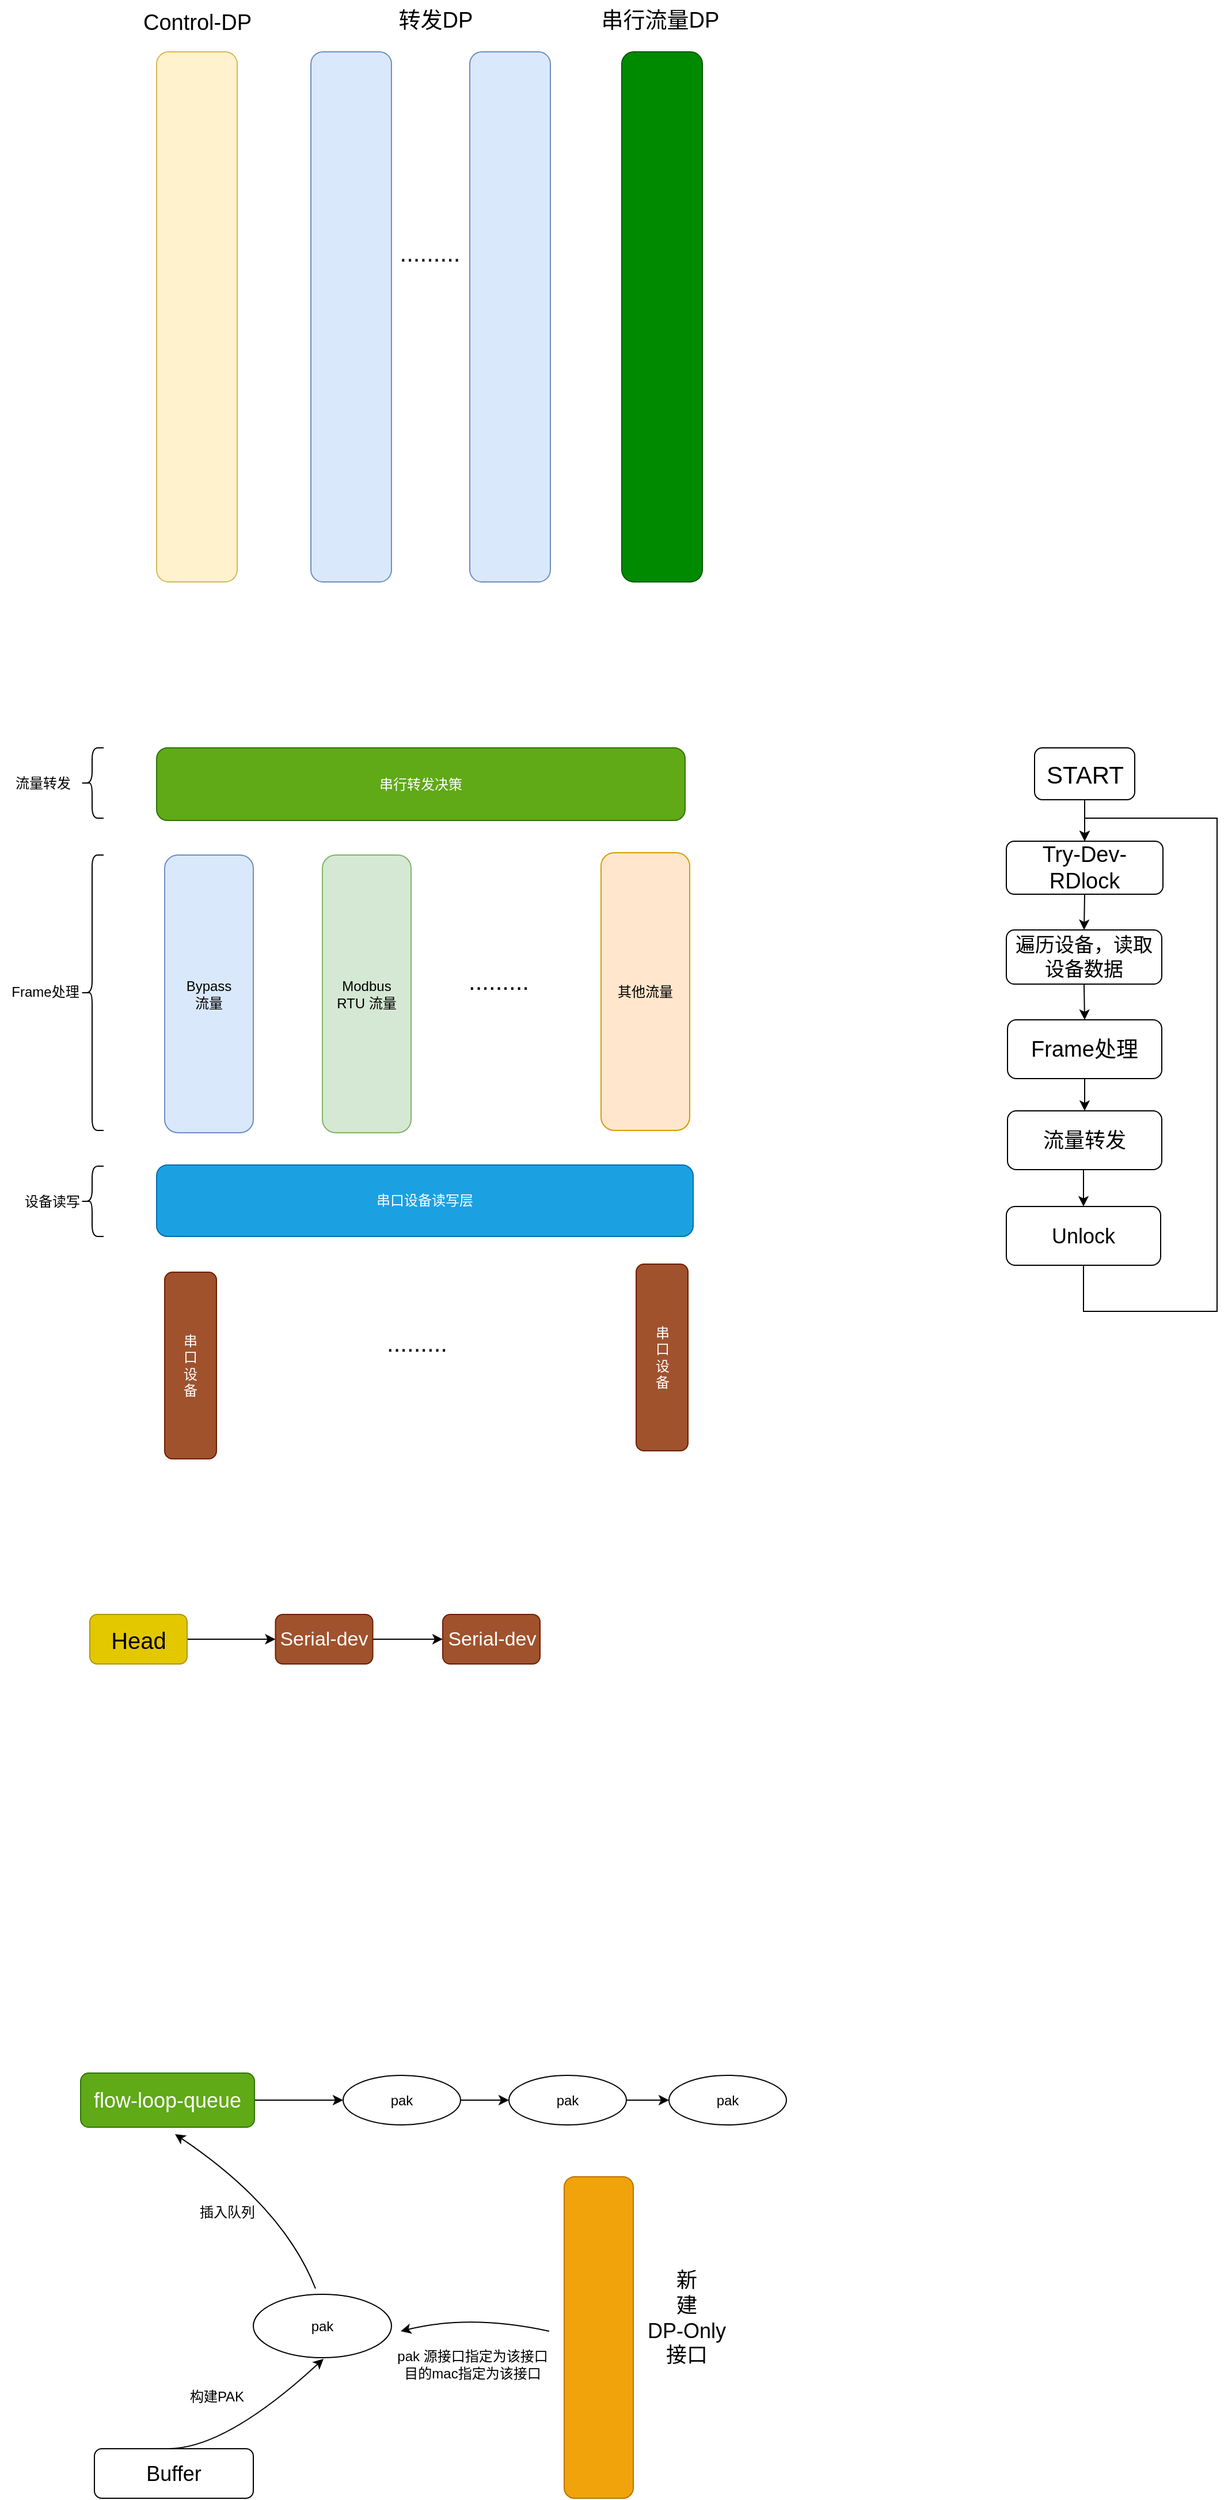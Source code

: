 <mxfile version="22.1.16" type="github">
  <diagram name="Page-1" id="0eKIxrGQDef5rG3l8_Fm">
    <mxGraphModel dx="1198" dy="1105" grid="0" gridSize="10" guides="1" tooltips="1" connect="1" arrows="1" fold="1" page="0" pageScale="1" pageWidth="850" pageHeight="1100" math="0" shadow="0">
      <root>
        <mxCell id="0" />
        <mxCell id="1" parent="0" />
        <mxCell id="qBKd2bx_ocGhRHYz0LK9-1" value="" style="rounded=1;whiteSpace=wrap;html=1;fillColor=#fff2cc;strokeColor=#d6b656;" vertex="1" parent="1">
          <mxGeometry x="120" y="292" width="70" height="460" as="geometry" />
        </mxCell>
        <mxCell id="qBKd2bx_ocGhRHYz0LK9-2" value="Control-DP" style="text;html=1;align=center;verticalAlign=middle;resizable=0;points=[];autosize=1;strokeColor=none;fillColor=none;fontSize=19;" vertex="1" parent="1">
          <mxGeometry x="99" y="249" width="112" height="35" as="geometry" />
        </mxCell>
        <mxCell id="qBKd2bx_ocGhRHYz0LK9-3" value="" style="rounded=1;whiteSpace=wrap;html=1;fillColor=#dae8fc;strokeColor=#6c8ebf;" vertex="1" parent="1">
          <mxGeometry x="254" y="292" width="70" height="460" as="geometry" />
        </mxCell>
        <mxCell id="qBKd2bx_ocGhRHYz0LK9-5" value="" style="rounded=1;whiteSpace=wrap;html=1;fillColor=#dae8fc;strokeColor=#6c8ebf;" vertex="1" parent="1">
          <mxGeometry x="392" y="292" width="70" height="460" as="geometry" />
        </mxCell>
        <mxCell id="qBKd2bx_ocGhRHYz0LK9-6" value="&lt;font style=&quot;font-size: 21px;&quot;&gt;.........&lt;/font&gt;" style="text;html=1;align=center;verticalAlign=middle;resizable=0;points=[];autosize=1;strokeColor=none;fillColor=none;" vertex="1" parent="1">
          <mxGeometry x="321" y="447" width="71" height="37" as="geometry" />
        </mxCell>
        <mxCell id="qBKd2bx_ocGhRHYz0LK9-8" value="转发DP" style="text;html=1;align=center;verticalAlign=middle;resizable=0;points=[];autosize=1;strokeColor=none;fillColor=none;fontSize=19;" vertex="1" parent="1">
          <mxGeometry x="321" y="247" width="82" height="35" as="geometry" />
        </mxCell>
        <mxCell id="qBKd2bx_ocGhRHYz0LK9-10" value="" style="rounded=1;whiteSpace=wrap;html=1;fillColor=#008a00;strokeColor=#005700;fontColor=#ffffff;" vertex="1" parent="1">
          <mxGeometry x="524" y="292" width="70" height="460" as="geometry" />
        </mxCell>
        <mxCell id="qBKd2bx_ocGhRHYz0LK9-11" value="串行流量DP" style="text;html=1;align=center;verticalAlign=middle;resizable=0;points=[];autosize=1;strokeColor=none;fillColor=none;fontSize=19;" vertex="1" parent="1">
          <mxGeometry x="497" y="247" width="120" height="35" as="geometry" />
        </mxCell>
        <mxCell id="qBKd2bx_ocGhRHYz0LK9-12" value="串行转发决策" style="rounded=1;whiteSpace=wrap;html=1;fillColor=#60a917;fontColor=#ffffff;strokeColor=#2D7600;" vertex="1" parent="1">
          <mxGeometry x="120" y="896" width="459" height="63" as="geometry" />
        </mxCell>
        <mxCell id="qBKd2bx_ocGhRHYz0LK9-14" value="&lt;div&gt;Bypass&lt;/div&gt;&lt;div&gt;流量&lt;br&gt;&lt;/div&gt;" style="rounded=1;whiteSpace=wrap;html=1;fillColor=#dae8fc;strokeColor=#6c8ebf;" vertex="1" parent="1">
          <mxGeometry x="127" y="989" width="77" height="241" as="geometry" />
        </mxCell>
        <mxCell id="qBKd2bx_ocGhRHYz0LK9-15" value="&lt;div&gt;Modbus&lt;/div&gt;&lt;div&gt;RTU 流量&lt;br&gt;&lt;/div&gt;" style="rounded=1;whiteSpace=wrap;html=1;fillColor=#d5e8d4;strokeColor=#82b366;" vertex="1" parent="1">
          <mxGeometry x="264" y="989" width="77" height="241" as="geometry" />
        </mxCell>
        <mxCell id="qBKd2bx_ocGhRHYz0LK9-16" value="其他流量" style="rounded=1;whiteSpace=wrap;html=1;fillColor=#ffe6cc;strokeColor=#d79b00;" vertex="1" parent="1">
          <mxGeometry x="506" y="987" width="77" height="241" as="geometry" />
        </mxCell>
        <mxCell id="qBKd2bx_ocGhRHYz0LK9-17" value="&lt;font style=&quot;font-size: 21px;&quot;&gt;.........&lt;/font&gt;" style="text;whiteSpace=wrap;html=1;" vertex="1" parent="1">
          <mxGeometry x="389" y="1079" width="105" height="58" as="geometry" />
        </mxCell>
        <mxCell id="qBKd2bx_ocGhRHYz0LK9-18" value="串口设备读写层" style="rounded=1;whiteSpace=wrap;html=1;fillColor=#1ba1e2;fontColor=#ffffff;strokeColor=#006EAF;" vertex="1" parent="1">
          <mxGeometry x="120" y="1258" width="466" height="62" as="geometry" />
        </mxCell>
        <mxCell id="qBKd2bx_ocGhRHYz0LK9-19" value="&lt;div&gt;串&lt;/div&gt;&lt;div&gt;口&lt;/div&gt;&lt;div&gt;设&lt;/div&gt;&lt;div&gt;备&lt;/div&gt;" style="rounded=1;whiteSpace=wrap;html=1;fillColor=#a0522d;fontColor=#ffffff;strokeColor=#6D1F00;" vertex="1" parent="1">
          <mxGeometry x="127" y="1351" width="45" height="162" as="geometry" />
        </mxCell>
        <mxCell id="qBKd2bx_ocGhRHYz0LK9-20" value="&lt;div&gt;串&lt;/div&gt;&lt;div&gt;口&lt;/div&gt;&lt;div&gt;设&lt;/div&gt;&lt;div&gt;备&lt;/div&gt;" style="rounded=1;whiteSpace=wrap;html=1;fillColor=#a0522d;fontColor=#ffffff;strokeColor=#6D1F00;" vertex="1" parent="1">
          <mxGeometry x="536.5" y="1344" width="45" height="162" as="geometry" />
        </mxCell>
        <mxCell id="qBKd2bx_ocGhRHYz0LK9-21" value="&lt;font style=&quot;font-size: 21px;&quot;&gt;.........&lt;/font&gt;" style="text;whiteSpace=wrap;html=1;" vertex="1" parent="1">
          <mxGeometry x="318" y="1393" width="105" height="58" as="geometry" />
        </mxCell>
        <mxCell id="qBKd2bx_ocGhRHYz0LK9-22" value="" style="shape=curlyBracket;whiteSpace=wrap;html=1;rounded=1;labelPosition=left;verticalLabelPosition=middle;align=right;verticalAlign=middle;" vertex="1" parent="1">
          <mxGeometry x="54" y="896" width="20" height="61" as="geometry" />
        </mxCell>
        <mxCell id="qBKd2bx_ocGhRHYz0LK9-24" value="流量转发" style="text;html=1;align=center;verticalAlign=middle;resizable=0;points=[];autosize=1;strokeColor=none;fillColor=none;" vertex="1" parent="1">
          <mxGeometry x="-12" y="914" width="66" height="26" as="geometry" />
        </mxCell>
        <mxCell id="qBKd2bx_ocGhRHYz0LK9-25" value="" style="shape=curlyBracket;whiteSpace=wrap;html=1;rounded=1;labelPosition=left;verticalLabelPosition=middle;align=right;verticalAlign=middle;" vertex="1" parent="1">
          <mxGeometry x="54" y="989" width="20" height="239" as="geometry" />
        </mxCell>
        <mxCell id="qBKd2bx_ocGhRHYz0LK9-26" value="Frame处理" style="text;html=1;align=center;verticalAlign=middle;resizable=0;points=[];autosize=1;strokeColor=none;fillColor=none;" vertex="1" parent="1">
          <mxGeometry x="-16" y="1094.5" width="78" height="26" as="geometry" />
        </mxCell>
        <mxCell id="qBKd2bx_ocGhRHYz0LK9-27" value="设备读写" style="text;html=1;align=center;verticalAlign=middle;resizable=0;points=[];autosize=1;strokeColor=none;fillColor=none;" vertex="1" parent="1">
          <mxGeometry x="-4" y="1276.5" width="66" height="26" as="geometry" />
        </mxCell>
        <mxCell id="qBKd2bx_ocGhRHYz0LK9-29" value="" style="shape=curlyBracket;whiteSpace=wrap;html=1;rounded=1;labelPosition=left;verticalLabelPosition=middle;align=right;verticalAlign=middle;" vertex="1" parent="1">
          <mxGeometry x="54" y="1259" width="20" height="61" as="geometry" />
        </mxCell>
        <mxCell id="qBKd2bx_ocGhRHYz0LK9-46" style="edgeStyle=orthogonalEdgeStyle;rounded=0;orthogonalLoop=1;jettySize=auto;html=1;exitX=0.5;exitY=1;exitDx=0;exitDy=0;entryX=0.5;entryY=0;entryDx=0;entryDy=0;" edge="1" parent="1" source="qBKd2bx_ocGhRHYz0LK9-30" target="qBKd2bx_ocGhRHYz0LK9-36">
          <mxGeometry relative="1" as="geometry" />
        </mxCell>
        <mxCell id="qBKd2bx_ocGhRHYz0LK9-30" value="&lt;font style=&quot;font-size: 21px;&quot;&gt;START&lt;/font&gt;" style="rounded=1;whiteSpace=wrap;html=1;" vertex="1" parent="1">
          <mxGeometry x="882.5" y="896" width="87" height="45" as="geometry" />
        </mxCell>
        <mxCell id="qBKd2bx_ocGhRHYz0LK9-34" style="edgeStyle=orthogonalEdgeStyle;rounded=0;orthogonalLoop=1;jettySize=auto;html=1;exitX=1;exitY=0.5;exitDx=0;exitDy=0;" edge="1" parent="1" source="qBKd2bx_ocGhRHYz0LK9-31" target="qBKd2bx_ocGhRHYz0LK9-32">
          <mxGeometry relative="1" as="geometry" />
        </mxCell>
        <mxCell id="qBKd2bx_ocGhRHYz0LK9-31" value="&lt;font style=&quot;font-size: 20px;&quot;&gt;Head&lt;/font&gt;" style="rounded=1;whiteSpace=wrap;html=1;fillColor=#e3c800;fontColor=#000000;strokeColor=#B09500;" vertex="1" parent="1">
          <mxGeometry x="62" y="1648" width="84.5" height="43" as="geometry" />
        </mxCell>
        <mxCell id="qBKd2bx_ocGhRHYz0LK9-35" style="edgeStyle=orthogonalEdgeStyle;rounded=0;orthogonalLoop=1;jettySize=auto;html=1;exitX=1;exitY=0.5;exitDx=0;exitDy=0;entryX=0;entryY=0.5;entryDx=0;entryDy=0;" edge="1" parent="1" source="qBKd2bx_ocGhRHYz0LK9-32" target="qBKd2bx_ocGhRHYz0LK9-33">
          <mxGeometry relative="1" as="geometry" />
        </mxCell>
        <mxCell id="qBKd2bx_ocGhRHYz0LK9-32" value="&lt;font style=&quot;font-size: 17px;&quot;&gt;Serial-dev&lt;/font&gt;" style="rounded=1;whiteSpace=wrap;html=1;fillColor=#a0522d;fontColor=#ffffff;strokeColor=#6D1F00;" vertex="1" parent="1">
          <mxGeometry x="223.25" y="1648" width="84.5" height="43" as="geometry" />
        </mxCell>
        <mxCell id="qBKd2bx_ocGhRHYz0LK9-33" value="&lt;font style=&quot;font-size: 17px;&quot;&gt;Serial-dev&lt;/font&gt;" style="rounded=1;whiteSpace=wrap;html=1;fillColor=#a0522d;fontColor=#ffffff;strokeColor=#6D1F00;" vertex="1" parent="1">
          <mxGeometry x="368.5" y="1648" width="84.5" height="43" as="geometry" />
        </mxCell>
        <mxCell id="qBKd2bx_ocGhRHYz0LK9-47" style="edgeStyle=orthogonalEdgeStyle;rounded=0;orthogonalLoop=1;jettySize=auto;html=1;exitX=0.5;exitY=1;exitDx=0;exitDy=0;entryX=0.5;entryY=0;entryDx=0;entryDy=0;" edge="1" parent="1" source="qBKd2bx_ocGhRHYz0LK9-36" target="qBKd2bx_ocGhRHYz0LK9-38">
          <mxGeometry relative="1" as="geometry" />
        </mxCell>
        <mxCell id="qBKd2bx_ocGhRHYz0LK9-36" value="&lt;font style=&quot;font-size: 19px;&quot;&gt;Try-Dev-RDlock&lt;/font&gt;" style="rounded=1;whiteSpace=wrap;html=1;" vertex="1" parent="1">
          <mxGeometry x="858" y="977" width="136" height="46" as="geometry" />
        </mxCell>
        <mxCell id="qBKd2bx_ocGhRHYz0LK9-48" style="edgeStyle=orthogonalEdgeStyle;rounded=0;orthogonalLoop=1;jettySize=auto;html=1;exitX=0.5;exitY=1;exitDx=0;exitDy=0;entryX=0.5;entryY=0;entryDx=0;entryDy=0;" edge="1" parent="1" source="qBKd2bx_ocGhRHYz0LK9-38" target="qBKd2bx_ocGhRHYz0LK9-40">
          <mxGeometry relative="1" as="geometry" />
        </mxCell>
        <mxCell id="qBKd2bx_ocGhRHYz0LK9-38" value="&lt;font style=&quot;font-size: 17px;&quot;&gt;遍历设备，读取设备数据&lt;/font&gt;" style="rounded=1;whiteSpace=wrap;html=1;" vertex="1" parent="1">
          <mxGeometry x="858" y="1054" width="135" height="47" as="geometry" />
        </mxCell>
        <mxCell id="qBKd2bx_ocGhRHYz0LK9-49" style="edgeStyle=orthogonalEdgeStyle;rounded=0;orthogonalLoop=1;jettySize=auto;html=1;exitX=0.5;exitY=1;exitDx=0;exitDy=0;entryX=0.5;entryY=0;entryDx=0;entryDy=0;" edge="1" parent="1" source="qBKd2bx_ocGhRHYz0LK9-40" target="qBKd2bx_ocGhRHYz0LK9-45">
          <mxGeometry relative="1" as="geometry" />
        </mxCell>
        <mxCell id="qBKd2bx_ocGhRHYz0LK9-40" value="&lt;font style=&quot;font-size: 19px;&quot;&gt;Frame处理&lt;/font&gt;" style="rounded=1;whiteSpace=wrap;html=1;" vertex="1" parent="1">
          <mxGeometry x="859" y="1132" width="134" height="51" as="geometry" />
        </mxCell>
        <mxCell id="qBKd2bx_ocGhRHYz0LK9-52" style="edgeStyle=orthogonalEdgeStyle;rounded=0;orthogonalLoop=1;jettySize=auto;html=1;exitX=0.5;exitY=1;exitDx=0;exitDy=0;entryX=0.5;entryY=0;entryDx=0;entryDy=0;" edge="1" parent="1" source="qBKd2bx_ocGhRHYz0LK9-45" target="qBKd2bx_ocGhRHYz0LK9-51">
          <mxGeometry relative="1" as="geometry" />
        </mxCell>
        <mxCell id="qBKd2bx_ocGhRHYz0LK9-45" value="&lt;font style=&quot;font-size: 18px;&quot;&gt;流量转发&lt;/font&gt;" style="rounded=1;whiteSpace=wrap;html=1;" vertex="1" parent="1">
          <mxGeometry x="859" y="1211" width="134" height="51" as="geometry" />
        </mxCell>
        <mxCell id="qBKd2bx_ocGhRHYz0LK9-53" style="edgeStyle=orthogonalEdgeStyle;rounded=0;orthogonalLoop=1;jettySize=auto;html=1;exitX=0.5;exitY=1;exitDx=0;exitDy=0;entryX=0.5;entryY=0;entryDx=0;entryDy=0;" edge="1" parent="1" source="qBKd2bx_ocGhRHYz0LK9-51" target="qBKd2bx_ocGhRHYz0LK9-36">
          <mxGeometry relative="1" as="geometry">
            <Array as="points">
              <mxPoint x="925" y="1385" />
              <mxPoint x="1041" y="1385" />
              <mxPoint x="1041" y="957" />
              <mxPoint x="926" y="957" />
            </Array>
          </mxGeometry>
        </mxCell>
        <mxCell id="qBKd2bx_ocGhRHYz0LK9-51" value="&lt;font style=&quot;font-size: 18px;&quot;&gt;Unlock&lt;/font&gt;" style="rounded=1;whiteSpace=wrap;html=1;" vertex="1" parent="1">
          <mxGeometry x="858" y="1294" width="134" height="51" as="geometry" />
        </mxCell>
        <mxCell id="qBKd2bx_ocGhRHYz0LK9-56" value="&lt;font style=&quot;font-size: 18px;&quot;&gt;Buffer&lt;/font&gt;" style="rounded=1;whiteSpace=wrap;html=1;" vertex="1" parent="1">
          <mxGeometry x="66" y="2372" width="138" height="43" as="geometry" />
        </mxCell>
        <mxCell id="qBKd2bx_ocGhRHYz0LK9-59" value="pak" style="ellipse;whiteSpace=wrap;html=1;" vertex="1" parent="1">
          <mxGeometry x="204" y="2238" width="120" height="55" as="geometry" />
        </mxCell>
        <mxCell id="qBKd2bx_ocGhRHYz0LK9-60" value="" style="curved=1;endArrow=classic;html=1;rounded=0;" edge="1" parent="1">
          <mxGeometry width="50" height="50" relative="1" as="geometry">
            <mxPoint x="130" y="2372" as="sourcePoint" />
            <mxPoint x="265" y="2294" as="targetPoint" />
            <Array as="points">
              <mxPoint x="180" y="2372" />
            </Array>
          </mxGeometry>
        </mxCell>
        <mxCell id="qBKd2bx_ocGhRHYz0LK9-61" value="构建PAK" style="text;html=1;align=center;verticalAlign=middle;resizable=0;points=[];autosize=1;strokeColor=none;fillColor=none;" vertex="1" parent="1">
          <mxGeometry x="140" y="2314" width="64" height="26" as="geometry" />
        </mxCell>
        <mxCell id="qBKd2bx_ocGhRHYz0LK9-62" value="" style="rounded=1;whiteSpace=wrap;html=1;fillColor=#f0a30a;fontColor=#000000;strokeColor=#BD7000;" vertex="1" parent="1">
          <mxGeometry x="474" y="2136" width="60" height="279" as="geometry" />
        </mxCell>
        <mxCell id="qBKd2bx_ocGhRHYz0LK9-71" style="edgeStyle=orthogonalEdgeStyle;rounded=0;orthogonalLoop=1;jettySize=auto;html=1;exitX=1;exitY=0.5;exitDx=0;exitDy=0;entryX=0;entryY=0.5;entryDx=0;entryDy=0;" edge="1" parent="1" source="qBKd2bx_ocGhRHYz0LK9-63" target="qBKd2bx_ocGhRHYz0LK9-69">
          <mxGeometry relative="1" as="geometry" />
        </mxCell>
        <mxCell id="qBKd2bx_ocGhRHYz0LK9-63" value="pak" style="ellipse;whiteSpace=wrap;html=1;" vertex="1" parent="1">
          <mxGeometry x="282" y="2048" width="102" height="43" as="geometry" />
        </mxCell>
        <mxCell id="qBKd2bx_ocGhRHYz0LK9-65" style="edgeStyle=orthogonalEdgeStyle;rounded=0;orthogonalLoop=1;jettySize=auto;html=1;exitX=1;exitY=0.5;exitDx=0;exitDy=0;" edge="1" parent="1" source="qBKd2bx_ocGhRHYz0LK9-64" target="qBKd2bx_ocGhRHYz0LK9-63">
          <mxGeometry relative="1" as="geometry" />
        </mxCell>
        <mxCell id="qBKd2bx_ocGhRHYz0LK9-64" value="&lt;font style=&quot;font-size: 18px;&quot;&gt;flow-loop-queue&lt;/font&gt;" style="rounded=1;whiteSpace=wrap;html=1;fillColor=#60a917;fontColor=#ffffff;strokeColor=#2D7600;" vertex="1" parent="1">
          <mxGeometry x="54" y="2046" width="151" height="47" as="geometry" />
        </mxCell>
        <mxCell id="qBKd2bx_ocGhRHYz0LK9-66" value="&lt;div style=&quot;font-size: 18px;&quot;&gt;&lt;font style=&quot;font-size: 18px;&quot;&gt;新&lt;/font&gt;&lt;/div&gt;&lt;div style=&quot;font-size: 18px;&quot;&gt;&lt;font style=&quot;font-size: 18px;&quot;&gt;建&lt;/font&gt;&lt;/div&gt;&lt;div style=&quot;font-size: 18px;&quot;&gt;&lt;font style=&quot;font-size: 18px;&quot;&gt;DP-Only&lt;/font&gt;&lt;/div&gt;&lt;div style=&quot;font-size: 18px;&quot;&gt;&lt;font style=&quot;font-size: 18px;&quot;&gt;接口&lt;/font&gt;&lt;/div&gt;" style="text;html=1;align=center;verticalAlign=middle;resizable=0;points=[];autosize=1;strokeColor=none;fillColor=none;" vertex="1" parent="1">
          <mxGeometry x="536.5" y="2210" width="86" height="98" as="geometry" />
        </mxCell>
        <mxCell id="qBKd2bx_ocGhRHYz0LK9-67" value="" style="curved=1;endArrow=classic;html=1;rounded=0;" edge="1" parent="1">
          <mxGeometry width="50" height="50" relative="1" as="geometry">
            <mxPoint x="461" y="2270" as="sourcePoint" />
            <mxPoint x="332" y="2270" as="targetPoint" />
            <Array as="points">
              <mxPoint x="393" y="2255" />
            </Array>
          </mxGeometry>
        </mxCell>
        <mxCell id="qBKd2bx_ocGhRHYz0LK9-68" value="&lt;div&gt;pak 源接口指定为该接口&lt;/div&gt;&lt;div&gt;目的mac指定为该接口&lt;br&gt;&lt;/div&gt;" style="text;html=1;align=center;verticalAlign=middle;resizable=0;points=[];autosize=1;strokeColor=none;fillColor=none;" vertex="1" parent="1">
          <mxGeometry x="319" y="2278" width="149" height="41" as="geometry" />
        </mxCell>
        <mxCell id="qBKd2bx_ocGhRHYz0LK9-72" style="edgeStyle=orthogonalEdgeStyle;rounded=0;orthogonalLoop=1;jettySize=auto;html=1;exitX=1;exitY=0.5;exitDx=0;exitDy=0;entryX=0;entryY=0.5;entryDx=0;entryDy=0;" edge="1" parent="1" source="qBKd2bx_ocGhRHYz0LK9-69" target="qBKd2bx_ocGhRHYz0LK9-70">
          <mxGeometry relative="1" as="geometry" />
        </mxCell>
        <mxCell id="qBKd2bx_ocGhRHYz0LK9-69" value="pak" style="ellipse;whiteSpace=wrap;html=1;" vertex="1" parent="1">
          <mxGeometry x="426" y="2048" width="102" height="43" as="geometry" />
        </mxCell>
        <mxCell id="qBKd2bx_ocGhRHYz0LK9-70" value="pak" style="ellipse;whiteSpace=wrap;html=1;" vertex="1" parent="1">
          <mxGeometry x="565" y="2048" width="102" height="43" as="geometry" />
        </mxCell>
        <mxCell id="qBKd2bx_ocGhRHYz0LK9-73" value="" style="curved=1;endArrow=classic;html=1;rounded=0;" edge="1" parent="1">
          <mxGeometry width="50" height="50" relative="1" as="geometry">
            <mxPoint x="258" y="2233" as="sourcePoint" />
            <mxPoint x="136" y="2099" as="targetPoint" />
            <Array as="points">
              <mxPoint x="230" y="2162" />
            </Array>
          </mxGeometry>
        </mxCell>
        <mxCell id="qBKd2bx_ocGhRHYz0LK9-74" value="插入队列" style="text;html=1;align=center;verticalAlign=middle;resizable=0;points=[];autosize=1;strokeColor=none;fillColor=none;" vertex="1" parent="1">
          <mxGeometry x="147.5" y="2154" width="66" height="26" as="geometry" />
        </mxCell>
      </root>
    </mxGraphModel>
  </diagram>
</mxfile>
